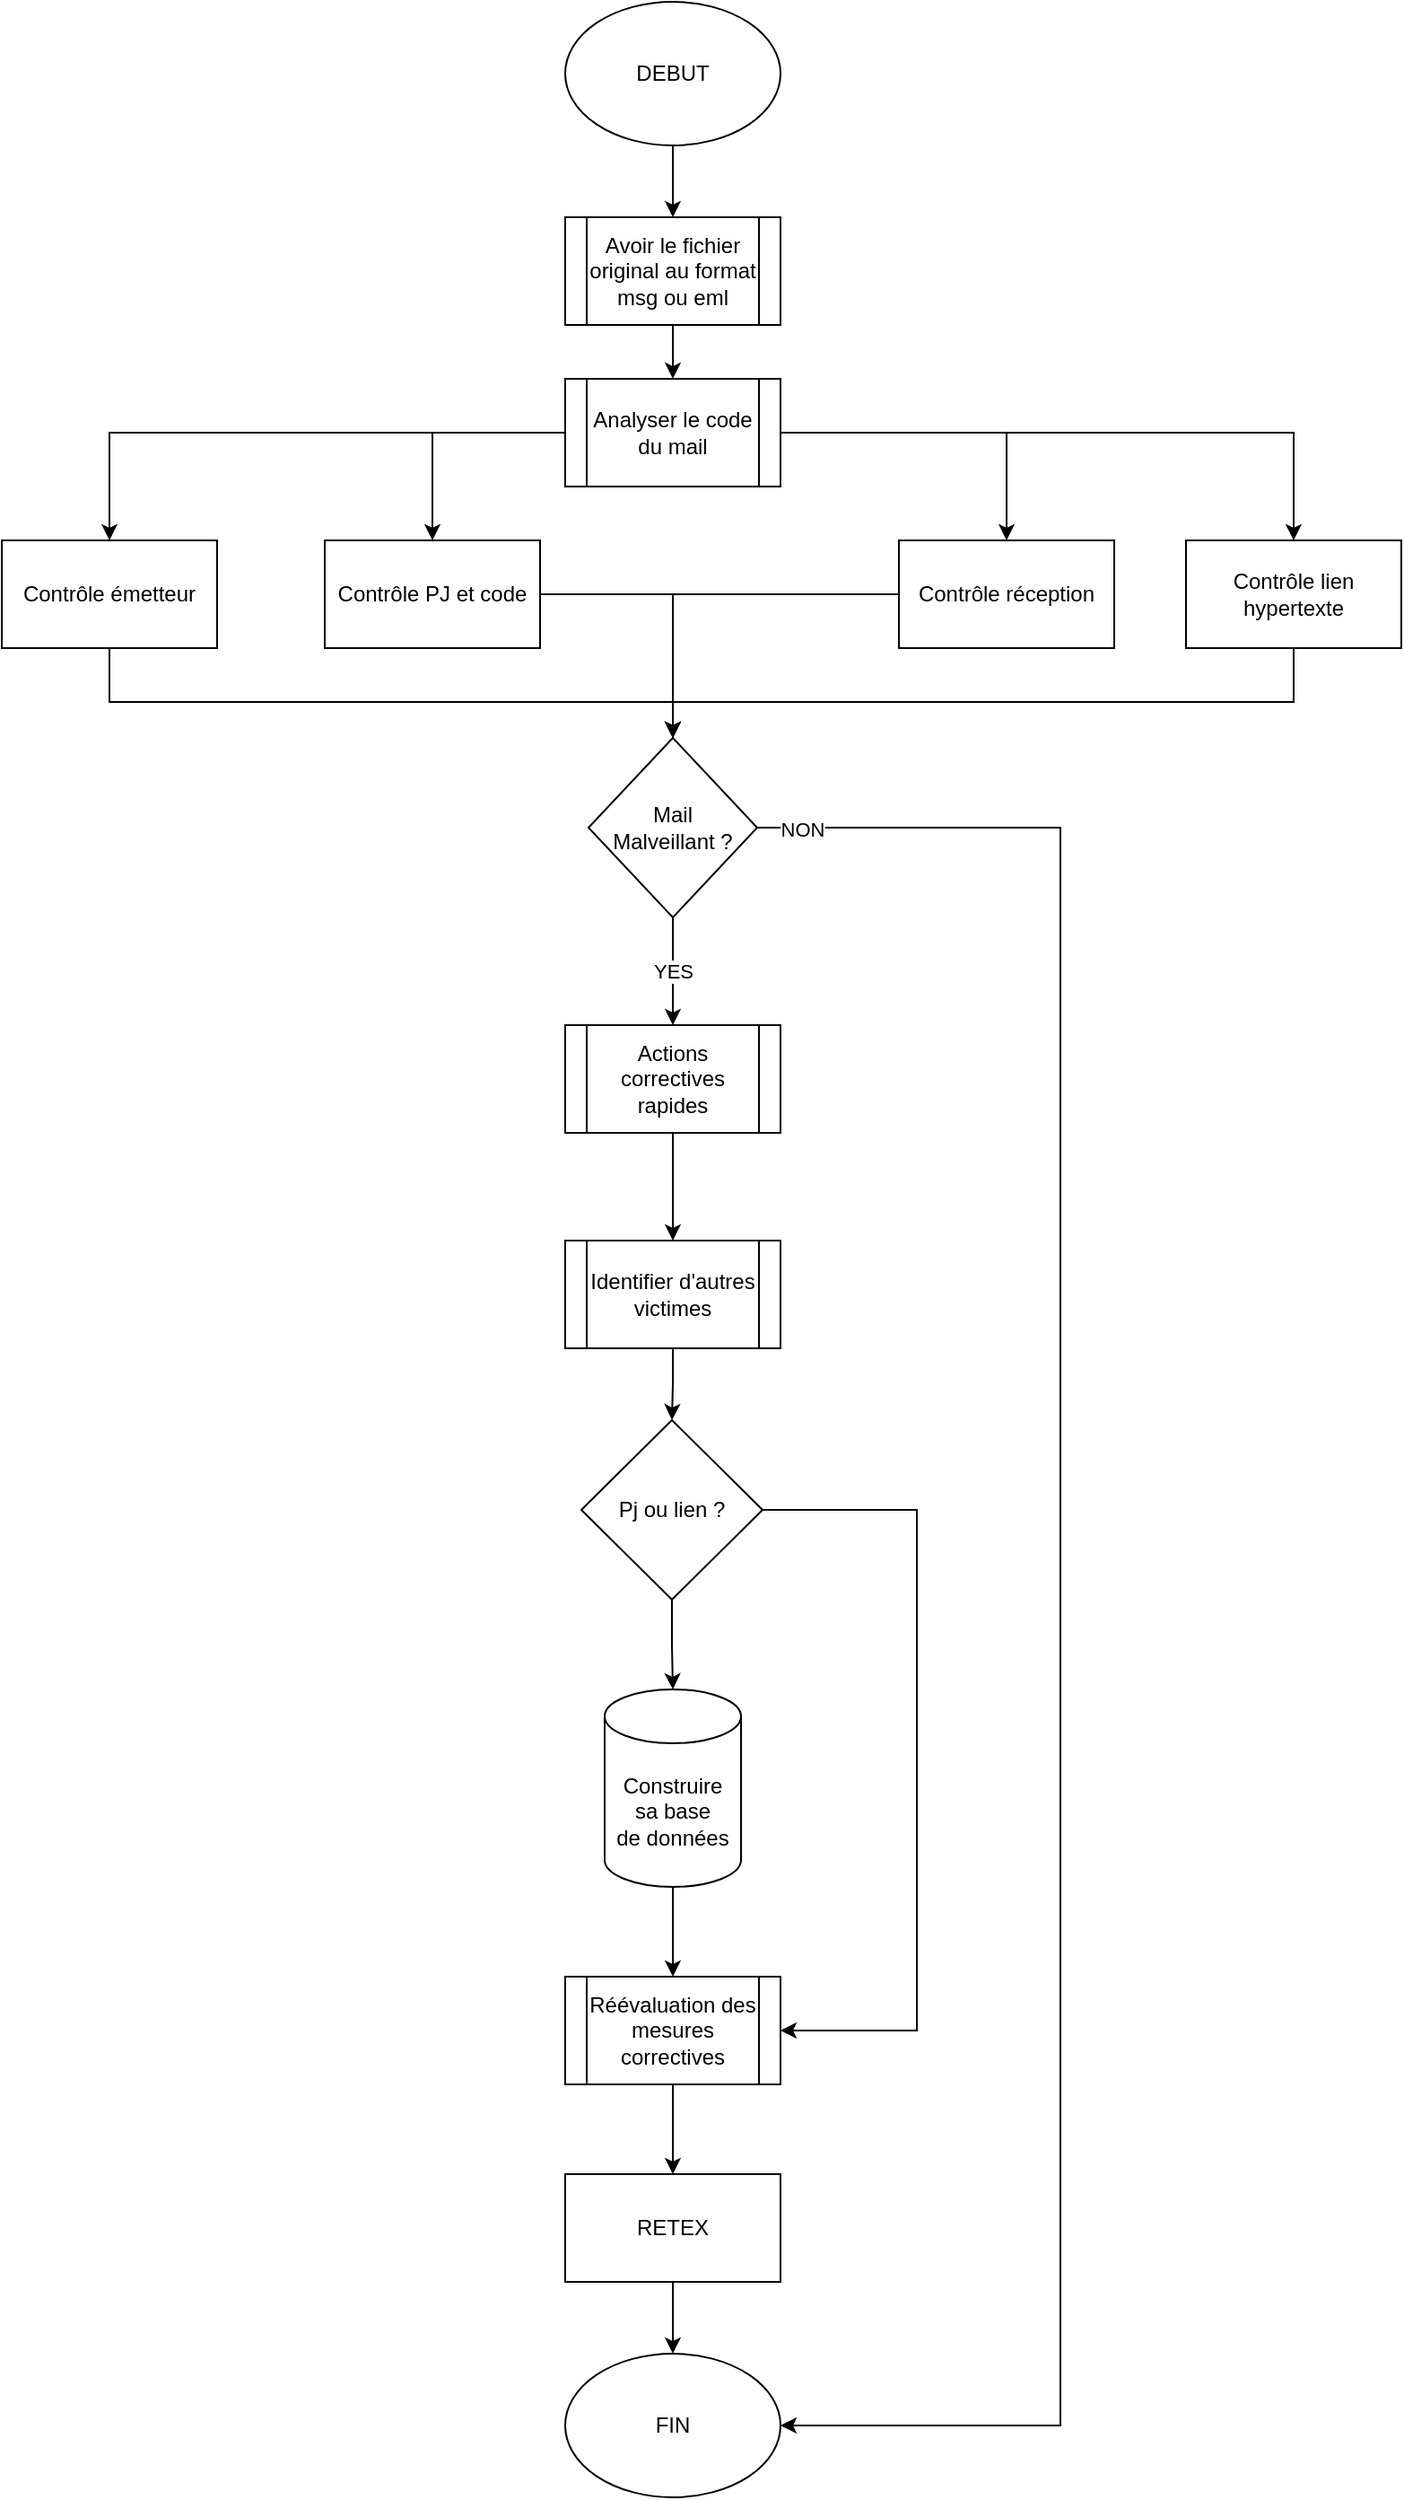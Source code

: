 <mxfile version="16.5.4" type="device"><diagram id="4fQpDKaVwTyvc4ccP_D0" name="Page-1"><mxGraphModel dx="739" dy="1104" grid="1" gridSize="10" guides="1" tooltips="1" connect="1" arrows="1" fold="1" page="1" pageScale="1" pageWidth="827" pageHeight="1169" math="0" shadow="0"><root><mxCell id="0"/><mxCell id="1" parent="0"/><mxCell id="WaKf847agRijQB85QrNR-1" value="" style="edgeStyle=orthogonalEdgeStyle;rounded=0;orthogonalLoop=1;jettySize=auto;html=1;" edge="1" parent="1" source="WaKf847agRijQB85QrNR-2" target="WaKf847agRijQB85QrNR-4"><mxGeometry relative="1" as="geometry"/></mxCell><mxCell id="WaKf847agRijQB85QrNR-2" value="DEBUT" style="ellipse;whiteSpace=wrap;html=1;" vertex="1" parent="1"><mxGeometry x="534" y="280" width="120" height="80" as="geometry"/></mxCell><mxCell id="WaKf847agRijQB85QrNR-3" value="" style="edgeStyle=orthogonalEdgeStyle;rounded=0;orthogonalLoop=1;jettySize=auto;html=1;" edge="1" parent="1" source="WaKf847agRijQB85QrNR-4" target="WaKf847agRijQB85QrNR-9"><mxGeometry relative="1" as="geometry"/></mxCell><mxCell id="WaKf847agRijQB85QrNR-4" value="Avoir le fichier original au format msg ou eml" style="shape=process;whiteSpace=wrap;html=1;backgroundOutline=1;" vertex="1" parent="1"><mxGeometry x="534" y="400" width="120" height="60" as="geometry"/></mxCell><mxCell id="WaKf847agRijQB85QrNR-5" style="edgeStyle=orthogonalEdgeStyle;rounded=0;orthogonalLoop=1;jettySize=auto;html=1;entryX=0.5;entryY=0;entryDx=0;entryDy=0;" edge="1" parent="1" source="WaKf847agRijQB85QrNR-9" target="WaKf847agRijQB85QrNR-15"><mxGeometry relative="1" as="geometry"/></mxCell><mxCell id="WaKf847agRijQB85QrNR-6" style="edgeStyle=orthogonalEdgeStyle;rounded=0;orthogonalLoop=1;jettySize=auto;html=1;entryX=0.5;entryY=0;entryDx=0;entryDy=0;" edge="1" parent="1" source="WaKf847agRijQB85QrNR-9" target="WaKf847agRijQB85QrNR-11"><mxGeometry relative="1" as="geometry"/></mxCell><mxCell id="WaKf847agRijQB85QrNR-7" value="" style="edgeStyle=orthogonalEdgeStyle;rounded=0;orthogonalLoop=1;jettySize=auto;html=1;" edge="1" parent="1" source="WaKf847agRijQB85QrNR-9" target="WaKf847agRijQB85QrNR-13"><mxGeometry relative="1" as="geometry"/></mxCell><mxCell id="WaKf847agRijQB85QrNR-8" style="edgeStyle=orthogonalEdgeStyle;rounded=0;orthogonalLoop=1;jettySize=auto;html=1;entryX=0.5;entryY=0;entryDx=0;entryDy=0;" edge="1" parent="1" source="WaKf847agRijQB85QrNR-9" target="WaKf847agRijQB85QrNR-20"><mxGeometry relative="1" as="geometry"/></mxCell><mxCell id="WaKf847agRijQB85QrNR-9" value="Analyser le code du mail" style="shape=process;whiteSpace=wrap;html=1;backgroundOutline=1;" vertex="1" parent="1"><mxGeometry x="534" y="490" width="120" height="60" as="geometry"/></mxCell><mxCell id="WaKf847agRijQB85QrNR-10" style="edgeStyle=orthogonalEdgeStyle;rounded=0;orthogonalLoop=1;jettySize=auto;html=1;entryX=0.5;entryY=0;entryDx=0;entryDy=0;" edge="1" parent="1" source="WaKf847agRijQB85QrNR-11" target="WaKf847agRijQB85QrNR-18"><mxGeometry relative="1" as="geometry"><Array as="points"><mxPoint x="940" y="670"/><mxPoint x="594" y="670"/></Array></mxGeometry></mxCell><mxCell id="WaKf847agRijQB85QrNR-11" value="Contrôle lien hypertexte" style="rounded=0;whiteSpace=wrap;html=1;" vertex="1" parent="1"><mxGeometry x="880" y="580" width="120" height="60" as="geometry"/></mxCell><mxCell id="WaKf847agRijQB85QrNR-12" style="edgeStyle=orthogonalEdgeStyle;rounded=0;orthogonalLoop=1;jettySize=auto;html=1;entryX=0.5;entryY=0;entryDx=0;entryDy=0;" edge="1" parent="1" source="WaKf847agRijQB85QrNR-13" target="WaKf847agRijQB85QrNR-18"><mxGeometry relative="1" as="geometry"/></mxCell><mxCell id="WaKf847agRijQB85QrNR-13" value="Contrôle PJ et code" style="rounded=0;whiteSpace=wrap;html=1;" vertex="1" parent="1"><mxGeometry x="400" y="580" width="120" height="60" as="geometry"/></mxCell><mxCell id="WaKf847agRijQB85QrNR-14" style="edgeStyle=orthogonalEdgeStyle;rounded=0;orthogonalLoop=1;jettySize=auto;html=1;entryX=0.5;entryY=0;entryDx=0;entryDy=0;" edge="1" parent="1" source="WaKf847agRijQB85QrNR-15" target="WaKf847agRijQB85QrNR-18"><mxGeometry relative="1" as="geometry"><Array as="points"><mxPoint x="280" y="670"/><mxPoint x="594" y="670"/></Array></mxGeometry></mxCell><mxCell id="WaKf847agRijQB85QrNR-15" value="Contrôle émetteur" style="rounded=0;whiteSpace=wrap;html=1;" vertex="1" parent="1"><mxGeometry x="220" y="580" width="120" height="60" as="geometry"/></mxCell><mxCell id="WaKf847agRijQB85QrNR-16" value="YES" style="edgeStyle=orthogonalEdgeStyle;rounded=0;orthogonalLoop=1;jettySize=auto;html=1;" edge="1" parent="1" source="WaKf847agRijQB85QrNR-18" target="WaKf847agRijQB85QrNR-22"><mxGeometry relative="1" as="geometry"><Array as="points"><mxPoint x="594" y="810"/><mxPoint x="594" y="810"/></Array></mxGeometry></mxCell><mxCell id="WaKf847agRijQB85QrNR-17" style="edgeStyle=orthogonalEdgeStyle;rounded=0;orthogonalLoop=1;jettySize=auto;html=1;" edge="1" parent="1" source="WaKf847agRijQB85QrNR-18" target="WaKf847agRijQB85QrNR-34"><mxGeometry relative="1" as="geometry"><Array as="points"><mxPoint x="810" y="740"/><mxPoint x="810" y="1630"/></Array></mxGeometry></mxCell><mxCell id="WaKf847agRijQB85QrNR-35" value="NON" style="edgeLabel;html=1;align=center;verticalAlign=middle;resizable=0;points=[];" vertex="1" connectable="0" parent="WaKf847agRijQB85QrNR-17"><mxGeometry x="-0.959" y="-1" relative="1" as="geometry"><mxPoint as="offset"/></mxGeometry></mxCell><mxCell id="WaKf847agRijQB85QrNR-18" value="Mail&lt;br&gt;Malveillant ?" style="rhombus;whiteSpace=wrap;html=1;" vertex="1" parent="1"><mxGeometry x="547" y="690" width="94" height="100" as="geometry"/></mxCell><mxCell id="WaKf847agRijQB85QrNR-19" style="edgeStyle=orthogonalEdgeStyle;rounded=0;orthogonalLoop=1;jettySize=auto;html=1;entryX=0.5;entryY=0;entryDx=0;entryDy=0;" edge="1" parent="1" source="WaKf847agRijQB85QrNR-20" target="WaKf847agRijQB85QrNR-18"><mxGeometry relative="1" as="geometry"/></mxCell><mxCell id="WaKf847agRijQB85QrNR-20" value="Contrôle réception" style="rounded=0;whiteSpace=wrap;html=1;" vertex="1" parent="1"><mxGeometry x="720" y="580" width="120" height="60" as="geometry"/></mxCell><mxCell id="WaKf847agRijQB85QrNR-21" value="" style="edgeStyle=orthogonalEdgeStyle;rounded=0;orthogonalLoop=1;jettySize=auto;html=1;" edge="1" parent="1" source="WaKf847agRijQB85QrNR-22" target="WaKf847agRijQB85QrNR-24"><mxGeometry relative="1" as="geometry"/></mxCell><mxCell id="WaKf847agRijQB85QrNR-22" value="Actions correctives rapides" style="shape=process;whiteSpace=wrap;html=1;backgroundOutline=1;" vertex="1" parent="1"><mxGeometry x="534" y="850" width="120" height="60" as="geometry"/></mxCell><mxCell id="WaKf847agRijQB85QrNR-23" value="" style="edgeStyle=orthogonalEdgeStyle;rounded=0;orthogonalLoop=1;jettySize=auto;html=1;" edge="1" parent="1" source="WaKf847agRijQB85QrNR-24" target="WaKf847agRijQB85QrNR-29"><mxGeometry relative="1" as="geometry"/></mxCell><mxCell id="WaKf847agRijQB85QrNR-24" value="Identifier d'autres victimes" style="shape=process;whiteSpace=wrap;html=1;backgroundOutline=1;" vertex="1" parent="1"><mxGeometry x="534" y="970" width="120" height="60" as="geometry"/></mxCell><mxCell id="WaKf847agRijQB85QrNR-25" value="" style="edgeStyle=orthogonalEdgeStyle;rounded=0;orthogonalLoop=1;jettySize=auto;html=1;" edge="1" parent="1" source="WaKf847agRijQB85QrNR-26" target="WaKf847agRijQB85QrNR-31"><mxGeometry relative="1" as="geometry"/></mxCell><mxCell id="WaKf847agRijQB85QrNR-26" value="Construire&lt;br&gt;sa base&lt;br&gt;de données" style="shape=cylinder3;whiteSpace=wrap;html=1;boundedLbl=1;backgroundOutline=1;size=15;" vertex="1" parent="1"><mxGeometry x="556" y="1220" width="76" height="110" as="geometry"/></mxCell><mxCell id="WaKf847agRijQB85QrNR-27" value="" style="edgeStyle=orthogonalEdgeStyle;rounded=0;orthogonalLoop=1;jettySize=auto;html=1;" edge="1" parent="1" source="WaKf847agRijQB85QrNR-29" target="WaKf847agRijQB85QrNR-26"><mxGeometry relative="1" as="geometry"/></mxCell><mxCell id="WaKf847agRijQB85QrNR-28" style="edgeStyle=orthogonalEdgeStyle;rounded=0;orthogonalLoop=1;jettySize=auto;html=1;entryX=1;entryY=0.5;entryDx=0;entryDy=0;" edge="1" parent="1" source="WaKf847agRijQB85QrNR-29" target="WaKf847agRijQB85QrNR-31"><mxGeometry relative="1" as="geometry"><Array as="points"><mxPoint x="730" y="1120"/><mxPoint x="730" y="1410"/></Array></mxGeometry></mxCell><mxCell id="WaKf847agRijQB85QrNR-29" value="Pj ou lien ?" style="rhombus;whiteSpace=wrap;html=1;" vertex="1" parent="1"><mxGeometry x="543" y="1070" width="101" height="100" as="geometry"/></mxCell><mxCell id="WaKf847agRijQB85QrNR-30" value="" style="edgeStyle=orthogonalEdgeStyle;rounded=0;orthogonalLoop=1;jettySize=auto;html=1;" edge="1" parent="1" source="WaKf847agRijQB85QrNR-31" target="WaKf847agRijQB85QrNR-33"><mxGeometry relative="1" as="geometry"/></mxCell><mxCell id="WaKf847agRijQB85QrNR-31" value="Réévaluation des mesures correctives" style="shape=process;whiteSpace=wrap;html=1;backgroundOutline=1;" vertex="1" parent="1"><mxGeometry x="534" y="1380" width="120" height="60" as="geometry"/></mxCell><mxCell id="WaKf847agRijQB85QrNR-32" value="" style="edgeStyle=orthogonalEdgeStyle;rounded=0;orthogonalLoop=1;jettySize=auto;html=1;" edge="1" parent="1" source="WaKf847agRijQB85QrNR-33" target="WaKf847agRijQB85QrNR-34"><mxGeometry relative="1" as="geometry"/></mxCell><mxCell id="WaKf847agRijQB85QrNR-33" value="RETEX" style="rounded=0;whiteSpace=wrap;html=1;" vertex="1" parent="1"><mxGeometry x="534" y="1490" width="120" height="60" as="geometry"/></mxCell><mxCell id="WaKf847agRijQB85QrNR-34" value="FIN" style="ellipse;whiteSpace=wrap;html=1;" vertex="1" parent="1"><mxGeometry x="534" y="1590" width="120" height="80" as="geometry"/></mxCell></root></mxGraphModel></diagram></mxfile>